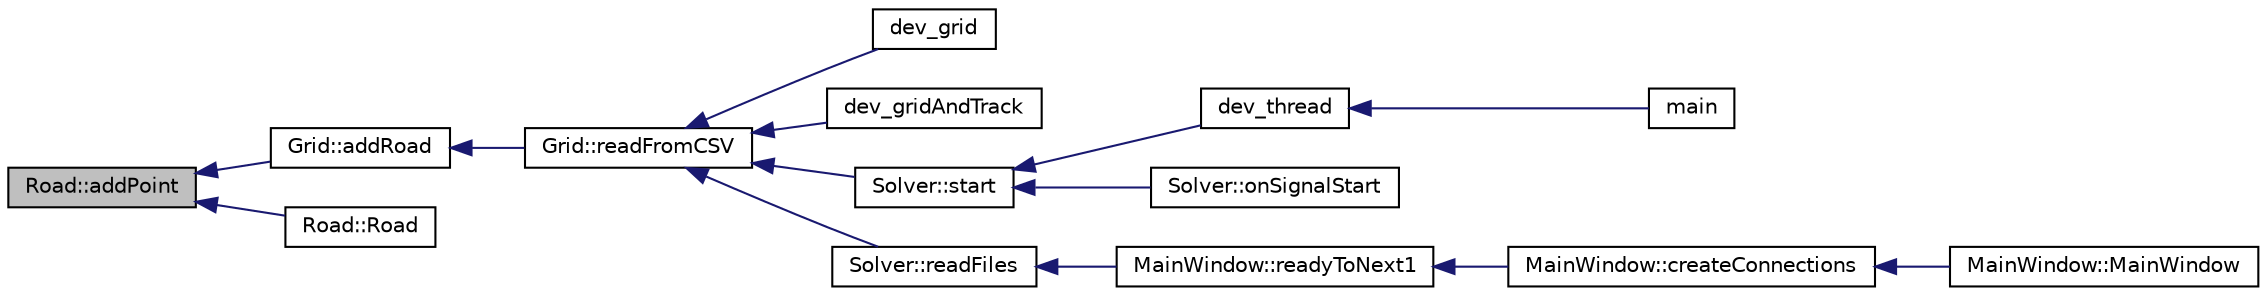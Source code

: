 digraph "Road::addPoint"
{
 // INTERACTIVE_SVG=YES
  bgcolor="transparent";
  edge [fontname="Helvetica",fontsize="10",labelfontname="Helvetica",labelfontsize="10"];
  node [fontname="Helvetica",fontsize="10",shape=record];
  rankdir="LR";
  Node1 [label="Road::addPoint",height=0.2,width=0.4,color="black", fillcolor="grey75", style="filled", fontcolor="black"];
  Node1 -> Node2 [dir="back",color="midnightblue",fontsize="10",style="solid",fontname="Helvetica"];
  Node2 [label="Grid::addRoad",height=0.2,width=0.4,color="black",URL="$class_grid.html#aba1830bc145f128d6deeed29cfb94c9f",tooltip="Creates a new road and inserts it in m_road. "];
  Node2 -> Node3 [dir="back",color="midnightblue",fontsize="10",style="solid",fontname="Helvetica"];
  Node3 [label="Grid::readFromCSV",height=0.2,width=0.4,color="black",URL="$class_grid.html#ae848f1c59c544adc1af9133409ee0106",tooltip="Reads a csv file and inserts info into the corresponding attributs. "];
  Node3 -> Node4 [dir="back",color="midnightblue",fontsize="10",style="solid",fontname="Helvetica"];
  Node4 [label="dev_grid",height=0.2,width=0.4,color="black",URL="$main_8cpp.html#a640261e473790d1a87c2f33332460793"];
  Node3 -> Node5 [dir="back",color="midnightblue",fontsize="10",style="solid",fontname="Helvetica"];
  Node5 [label="dev_gridAndTrack",height=0.2,width=0.4,color="black",URL="$main_8cpp.html#a141063eccadf0e03662d414d897d9f5d"];
  Node3 -> Node6 [dir="back",color="midnightblue",fontsize="10",style="solid",fontname="Helvetica"];
  Node6 [label="Solver::start",height=0.2,width=0.4,color="black",URL="$class_solver.html#a97bc7169c18b339fecd4937150f907c3"];
  Node6 -> Node7 [dir="back",color="midnightblue",fontsize="10",style="solid",fontname="Helvetica"];
  Node7 [label="dev_thread",height=0.2,width=0.4,color="black",URL="$main_8cpp.html#a9dd67c19acf7317c6296b63e29dcfab9"];
  Node7 -> Node8 [dir="back",color="midnightblue",fontsize="10",style="solid",fontname="Helvetica"];
  Node8 [label="main",height=0.2,width=0.4,color="black",URL="$main_8cpp.html#a0ddf1224851353fc92bfbff6f499fa97"];
  Node6 -> Node9 [dir="back",color="midnightblue",fontsize="10",style="solid",fontname="Helvetica"];
  Node9 [label="Solver::onSignalStart",height=0.2,width=0.4,color="black",URL="$class_solver.html#a323c9c0407f26a2ed3ec3ff5ed02a760"];
  Node3 -> Node10 [dir="back",color="midnightblue",fontsize="10",style="solid",fontname="Helvetica"];
  Node10 [label="Solver::readFiles",height=0.2,width=0.4,color="black",URL="$class_solver.html#acbe7e47bcad48b8ddba95c9281c8bf23",tooltip="readFiles Read files : track and grid "];
  Node10 -> Node11 [dir="back",color="midnightblue",fontsize="10",style="solid",fontname="Helvetica"];
  Node11 [label="MainWindow::readyToNext1",height=0.2,width=0.4,color="black",URL="$class_main_window.html#ad39bbe8ced0d3248206ac0ca6c444d55",tooltip="readyToNext1 Pass informations "];
  Node11 -> Node12 [dir="back",color="midnightblue",fontsize="10",style="solid",fontname="Helvetica"];
  Node12 [label="MainWindow::createConnections",height=0.2,width=0.4,color="black",URL="$class_main_window.html#af773488e0b16efe6c0fc67ad348b86b2",tooltip="createConnections "];
  Node12 -> Node13 [dir="back",color="midnightblue",fontsize="10",style="solid",fontname="Helvetica"];
  Node13 [label="MainWindow::MainWindow",height=0.2,width=0.4,color="black",URL="$class_main_window.html#a8b244be8b7b7db1b08de2a2acb9409db"];
  Node1 -> Node14 [dir="back",color="midnightblue",fontsize="10",style="solid",fontname="Helvetica"];
  Node14 [label="Road::Road",height=0.2,width=0.4,color="black",URL="$class_road.html#ae27e2447c9236e0b432cbb8ebf0222f3",tooltip="Constructor. Instanciates a Road object with a specific ID. "];
}
